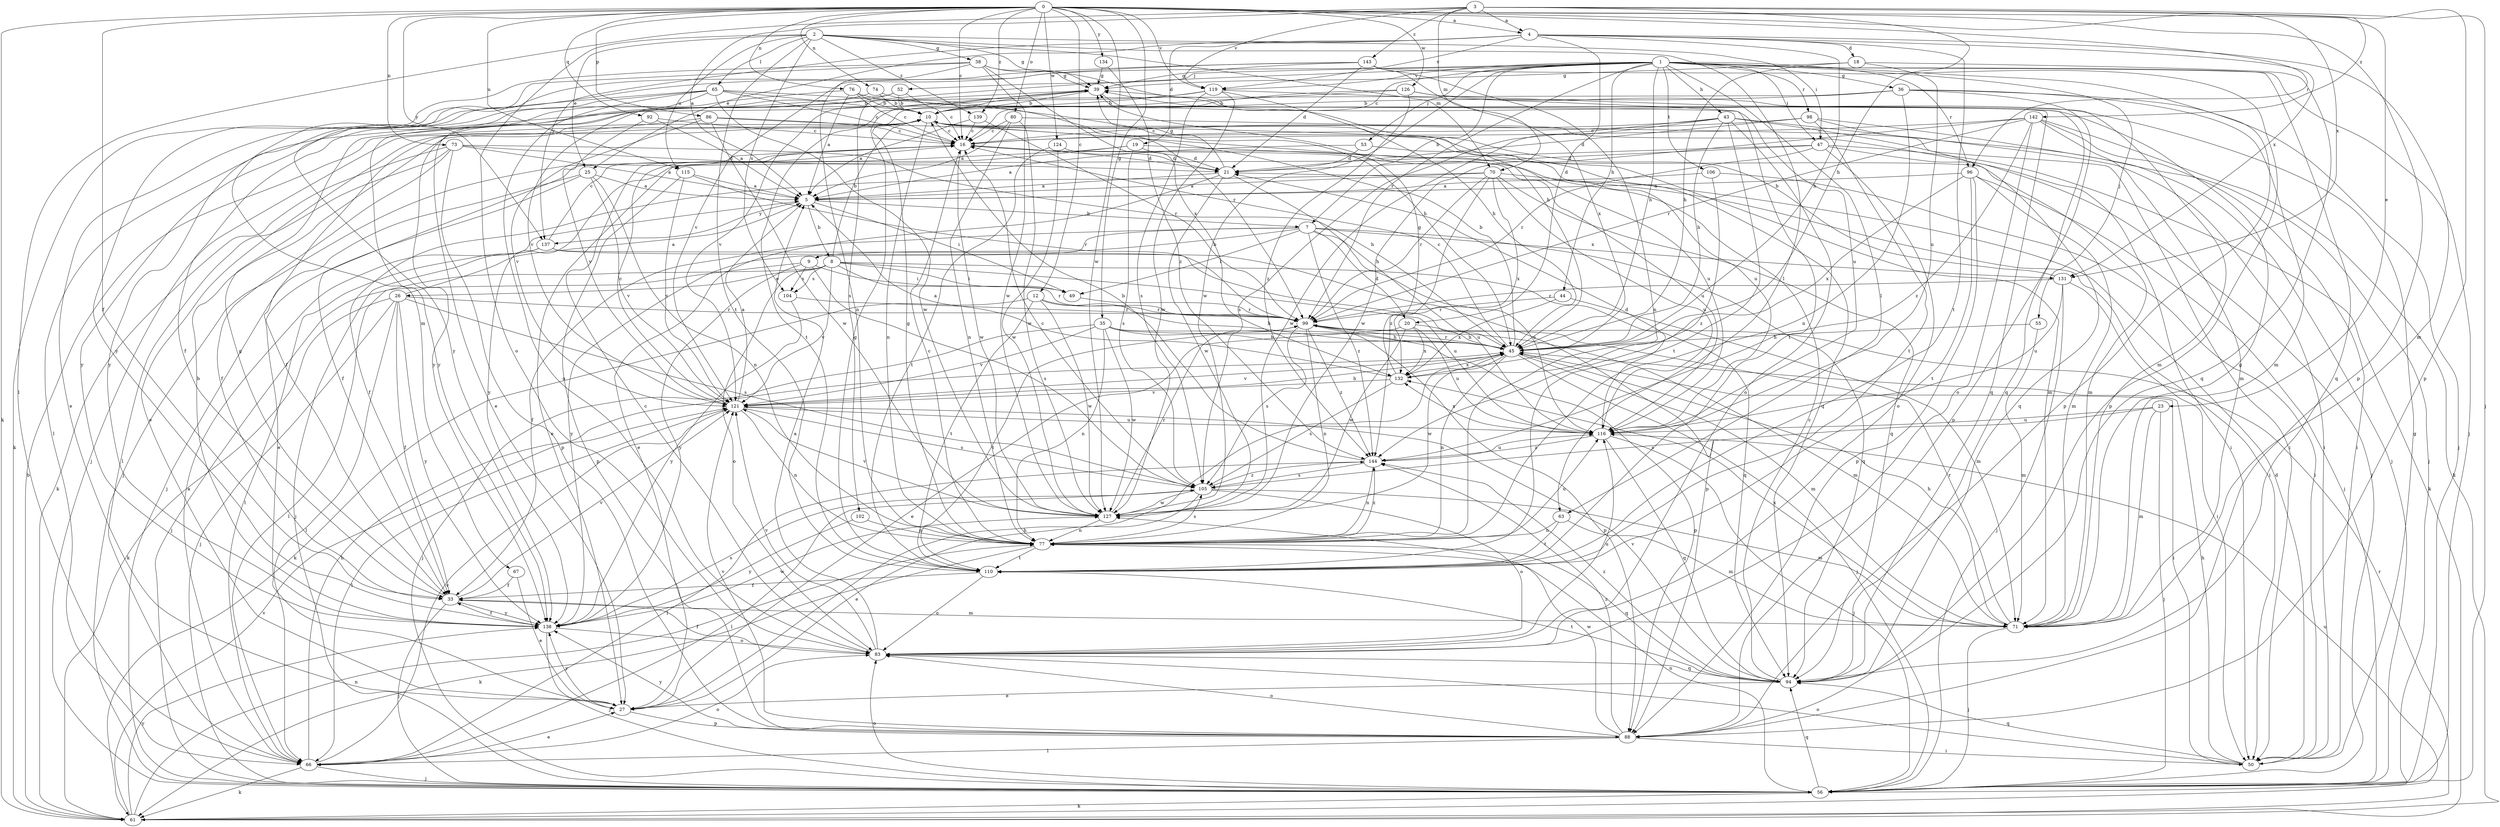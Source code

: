 strict digraph  {
0;
1;
2;
3;
4;
5;
7;
8;
9;
10;
12;
16;
18;
19;
20;
21;
23;
25;
26;
27;
33;
35;
36;
38;
39;
43;
44;
45;
47;
49;
50;
52;
53;
55;
56;
61;
63;
65;
66;
67;
70;
71;
73;
74;
76;
77;
80;
83;
86;
88;
92;
94;
96;
98;
99;
102;
104;
105;
106;
110;
115;
116;
119;
121;
124;
126;
127;
131;
132;
134;
137;
138;
139;
142;
143;
144;
0 -> 4  [label=a];
0 -> 12  [label=c];
0 -> 16  [label=c];
0 -> 23  [label=e];
0 -> 33  [label=f];
0 -> 35  [label=g];
0 -> 61  [label=k];
0 -> 73  [label=n];
0 -> 74  [label=n];
0 -> 76  [label=n];
0 -> 80  [label=o];
0 -> 86  [label=p];
0 -> 88  [label=p];
0 -> 92  [label=q];
0 -> 96  [label=r];
0 -> 115  [label=u];
0 -> 119  [label=v];
0 -> 124  [label=w];
0 -> 126  [label=w];
0 -> 127  [label=w];
0 -> 131  [label=x];
0 -> 134  [label=y];
0 -> 137  [label=y];
0 -> 139  [label=z];
1 -> 7  [label=b];
1 -> 16  [label=c];
1 -> 36  [label=g];
1 -> 43  [label=h];
1 -> 44  [label=h];
1 -> 45  [label=h];
1 -> 47  [label=i];
1 -> 52  [label=j];
1 -> 53  [label=j];
1 -> 55  [label=j];
1 -> 56  [label=j];
1 -> 63  [label=l];
1 -> 67  [label=m];
1 -> 88  [label=p];
1 -> 94  [label=q];
1 -> 96  [label=r];
1 -> 98  [label=r];
1 -> 99  [label=r];
1 -> 102  [label=s];
1 -> 106  [label=t];
1 -> 119  [label=v];
1 -> 127  [label=w];
2 -> 25  [label=e];
2 -> 38  [label=g];
2 -> 39  [label=g];
2 -> 47  [label=i];
2 -> 63  [label=l];
2 -> 65  [label=l];
2 -> 70  [label=m];
2 -> 83  [label=o];
2 -> 104  [label=s];
2 -> 110  [label=t];
2 -> 115  [label=u];
2 -> 139  [label=z];
3 -> 4  [label=a];
3 -> 5  [label=a];
3 -> 45  [label=h];
3 -> 56  [label=j];
3 -> 66  [label=l];
3 -> 70  [label=m];
3 -> 88  [label=p];
3 -> 119  [label=v];
3 -> 142  [label=z];
3 -> 143  [label=z];
4 -> 18  [label=d];
4 -> 19  [label=d];
4 -> 20  [label=d];
4 -> 25  [label=e];
4 -> 45  [label=h];
4 -> 71  [label=m];
4 -> 110  [label=t];
4 -> 119  [label=v];
4 -> 131  [label=x];
4 -> 137  [label=y];
5 -> 7  [label=b];
5 -> 8  [label=b];
5 -> 49  [label=i];
5 -> 137  [label=y];
7 -> 9  [label=b];
7 -> 20  [label=d];
7 -> 33  [label=f];
7 -> 49  [label=i];
7 -> 94  [label=q];
7 -> 116  [label=u];
7 -> 131  [label=x];
7 -> 138  [label=y];
7 -> 144  [label=z];
8 -> 10  [label=b];
8 -> 26  [label=e];
8 -> 49  [label=i];
8 -> 56  [label=j];
8 -> 83  [label=o];
8 -> 94  [label=q];
8 -> 99  [label=r];
8 -> 104  [label=s];
8 -> 116  [label=u];
8 -> 121  [label=v];
9 -> 49  [label=i];
9 -> 66  [label=l];
9 -> 104  [label=s];
9 -> 105  [label=s];
9 -> 138  [label=y];
10 -> 16  [label=c];
10 -> 27  [label=e];
10 -> 50  [label=i];
10 -> 56  [label=j];
10 -> 77  [label=n];
10 -> 94  [label=q];
10 -> 116  [label=u];
12 -> 45  [label=h];
12 -> 61  [label=k];
12 -> 99  [label=r];
12 -> 110  [label=t];
12 -> 127  [label=w];
16 -> 21  [label=d];
16 -> 56  [label=j];
16 -> 116  [label=u];
16 -> 127  [label=w];
18 -> 39  [label=g];
18 -> 45  [label=h];
18 -> 94  [label=q];
18 -> 116  [label=u];
19 -> 21  [label=d];
19 -> 27  [label=e];
19 -> 33  [label=f];
19 -> 71  [label=m];
19 -> 105  [label=s];
20 -> 27  [label=e];
20 -> 45  [label=h];
20 -> 116  [label=u];
20 -> 127  [label=w];
20 -> 132  [label=x];
21 -> 5  [label=a];
21 -> 27  [label=e];
21 -> 39  [label=g];
21 -> 45  [label=h];
21 -> 127  [label=w];
23 -> 56  [label=j];
23 -> 71  [label=m];
23 -> 105  [label=s];
23 -> 116  [label=u];
25 -> 5  [label=a];
25 -> 27  [label=e];
25 -> 56  [label=j];
25 -> 77  [label=n];
25 -> 121  [label=v];
26 -> 5  [label=a];
26 -> 33  [label=f];
26 -> 56  [label=j];
26 -> 61  [label=k];
26 -> 66  [label=l];
26 -> 99  [label=r];
26 -> 105  [label=s];
26 -> 138  [label=y];
27 -> 45  [label=h];
27 -> 88  [label=p];
27 -> 138  [label=y];
33 -> 39  [label=g];
33 -> 56  [label=j];
33 -> 71  [label=m];
33 -> 121  [label=v];
33 -> 138  [label=y];
35 -> 45  [label=h];
35 -> 56  [label=j];
35 -> 71  [label=m];
35 -> 77  [label=n];
35 -> 88  [label=p];
35 -> 121  [label=v];
35 -> 127  [label=w];
36 -> 10  [label=b];
36 -> 56  [label=j];
36 -> 66  [label=l];
36 -> 71  [label=m];
36 -> 77  [label=n];
36 -> 88  [label=p];
38 -> 39  [label=g];
38 -> 45  [label=h];
38 -> 61  [label=k];
38 -> 77  [label=n];
38 -> 127  [label=w];
38 -> 132  [label=x];
38 -> 138  [label=y];
39 -> 10  [label=b];
39 -> 94  [label=q];
39 -> 121  [label=v];
43 -> 16  [label=c];
43 -> 45  [label=h];
43 -> 56  [label=j];
43 -> 83  [label=o];
43 -> 94  [label=q];
43 -> 105  [label=s];
43 -> 110  [label=t];
43 -> 127  [label=w];
44 -> 71  [label=m];
44 -> 99  [label=r];
44 -> 132  [label=x];
45 -> 10  [label=b];
45 -> 16  [label=c];
45 -> 50  [label=i];
45 -> 56  [label=j];
45 -> 71  [label=m];
45 -> 77  [label=n];
45 -> 99  [label=r];
45 -> 121  [label=v];
45 -> 127  [label=w];
45 -> 132  [label=x];
47 -> 21  [label=d];
47 -> 56  [label=j];
47 -> 61  [label=k];
47 -> 83  [label=o];
47 -> 99  [label=r];
47 -> 138  [label=y];
49 -> 99  [label=r];
50 -> 21  [label=d];
50 -> 39  [label=g];
50 -> 45  [label=h];
50 -> 83  [label=o];
50 -> 94  [label=q];
52 -> 10  [label=b];
52 -> 16  [label=c];
52 -> 27  [label=e];
52 -> 138  [label=y];
53 -> 5  [label=a];
53 -> 21  [label=d];
53 -> 71  [label=m];
55 -> 45  [label=h];
55 -> 71  [label=m];
56 -> 61  [label=k];
56 -> 77  [label=n];
56 -> 83  [label=o];
56 -> 94  [label=q];
61 -> 10  [label=b];
61 -> 77  [label=n];
61 -> 99  [label=r];
61 -> 116  [label=u];
61 -> 121  [label=v];
61 -> 138  [label=y];
63 -> 71  [label=m];
63 -> 77  [label=n];
63 -> 110  [label=t];
65 -> 10  [label=b];
65 -> 16  [label=c];
65 -> 27  [label=e];
65 -> 45  [label=h];
65 -> 83  [label=o];
65 -> 121  [label=v];
65 -> 127  [label=w];
65 -> 138  [label=y];
66 -> 5  [label=a];
66 -> 27  [label=e];
66 -> 45  [label=h];
66 -> 56  [label=j];
66 -> 61  [label=k];
66 -> 83  [label=o];
66 -> 121  [label=v];
67 -> 27  [label=e];
67 -> 33  [label=f];
70 -> 5  [label=a];
70 -> 33  [label=f];
70 -> 50  [label=i];
70 -> 94  [label=q];
70 -> 99  [label=r];
70 -> 116  [label=u];
70 -> 132  [label=x];
70 -> 144  [label=z];
71 -> 39  [label=g];
71 -> 45  [label=h];
71 -> 56  [label=j];
71 -> 99  [label=r];
71 -> 132  [label=x];
73 -> 5  [label=a];
73 -> 21  [label=d];
73 -> 33  [label=f];
73 -> 45  [label=h];
73 -> 61  [label=k];
73 -> 66  [label=l];
73 -> 88  [label=p];
74 -> 10  [label=b];
74 -> 33  [label=f];
74 -> 99  [label=r];
76 -> 5  [label=a];
76 -> 10  [label=b];
76 -> 16  [label=c];
76 -> 116  [label=u];
76 -> 138  [label=y];
77 -> 16  [label=c];
77 -> 39  [label=g];
77 -> 61  [label=k];
77 -> 94  [label=q];
77 -> 105  [label=s];
77 -> 110  [label=t];
77 -> 116  [label=u];
77 -> 144  [label=z];
80 -> 5  [label=a];
80 -> 16  [label=c];
80 -> 50  [label=i];
80 -> 77  [label=n];
80 -> 127  [label=w];
83 -> 5  [label=a];
83 -> 16  [label=c];
83 -> 33  [label=f];
83 -> 94  [label=q];
83 -> 116  [label=u];
83 -> 121  [label=v];
86 -> 16  [label=c];
86 -> 33  [label=f];
86 -> 116  [label=u];
86 -> 121  [label=v];
86 -> 127  [label=w];
88 -> 50  [label=i];
88 -> 66  [label=l];
88 -> 83  [label=o];
88 -> 121  [label=v];
88 -> 127  [label=w];
88 -> 138  [label=y];
88 -> 144  [label=z];
92 -> 5  [label=a];
92 -> 16  [label=c];
92 -> 121  [label=v];
94 -> 16  [label=c];
94 -> 27  [label=e];
94 -> 110  [label=t];
94 -> 121  [label=v];
94 -> 144  [label=z];
96 -> 5  [label=a];
96 -> 56  [label=j];
96 -> 71  [label=m];
96 -> 88  [label=p];
96 -> 110  [label=t];
96 -> 132  [label=x];
98 -> 16  [label=c];
98 -> 21  [label=d];
98 -> 50  [label=i];
98 -> 56  [label=j];
98 -> 110  [label=t];
99 -> 45  [label=h];
99 -> 77  [label=n];
99 -> 88  [label=p];
99 -> 105  [label=s];
99 -> 110  [label=t];
99 -> 144  [label=z];
102 -> 77  [label=n];
102 -> 138  [label=y];
104 -> 99  [label=r];
104 -> 138  [label=y];
105 -> 16  [label=c];
105 -> 27  [label=e];
105 -> 66  [label=l];
105 -> 71  [label=m];
105 -> 83  [label=o];
105 -> 127  [label=w];
105 -> 144  [label=z];
106 -> 5  [label=a];
106 -> 50  [label=i];
106 -> 144  [label=z];
110 -> 33  [label=f];
110 -> 39  [label=g];
110 -> 83  [label=o];
115 -> 5  [label=a];
115 -> 88  [label=p];
115 -> 99  [label=r];
115 -> 121  [label=v];
116 -> 21  [label=d];
116 -> 56  [label=j];
116 -> 94  [label=q];
116 -> 132  [label=x];
116 -> 144  [label=z];
119 -> 10  [label=b];
119 -> 45  [label=h];
119 -> 105  [label=s];
119 -> 110  [label=t];
119 -> 127  [label=w];
119 -> 138  [label=y];
121 -> 5  [label=a];
121 -> 16  [label=c];
121 -> 45  [label=h];
121 -> 66  [label=l];
121 -> 77  [label=n];
121 -> 105  [label=s];
121 -> 116  [label=u];
124 -> 21  [label=d];
124 -> 110  [label=t];
124 -> 127  [label=w];
126 -> 10  [label=b];
126 -> 71  [label=m];
126 -> 94  [label=q];
126 -> 110  [label=t];
126 -> 144  [label=z];
127 -> 77  [label=n];
127 -> 99  [label=r];
127 -> 121  [label=v];
131 -> 10  [label=b];
131 -> 50  [label=i];
131 -> 56  [label=j];
131 -> 99  [label=r];
131 -> 116  [label=u];
132 -> 5  [label=a];
132 -> 39  [label=g];
132 -> 105  [label=s];
132 -> 121  [label=v];
134 -> 39  [label=g];
134 -> 144  [label=z];
137 -> 16  [label=c];
137 -> 56  [label=j];
137 -> 66  [label=l];
137 -> 88  [label=p];
137 -> 116  [label=u];
138 -> 10  [label=b];
138 -> 33  [label=f];
138 -> 56  [label=j];
138 -> 83  [label=o];
138 -> 105  [label=s];
138 -> 127  [label=w];
139 -> 5  [label=a];
139 -> 16  [label=c];
139 -> 99  [label=r];
142 -> 16  [label=c];
142 -> 50  [label=i];
142 -> 61  [label=k];
142 -> 71  [label=m];
142 -> 83  [label=o];
142 -> 99  [label=r];
142 -> 127  [label=w];
142 -> 144  [label=z];
143 -> 21  [label=d];
143 -> 39  [label=g];
143 -> 77  [label=n];
143 -> 88  [label=p];
143 -> 121  [label=v];
143 -> 132  [label=x];
143 -> 138  [label=y];
144 -> 10  [label=b];
144 -> 66  [label=l];
144 -> 77  [label=n];
144 -> 105  [label=s];
144 -> 116  [label=u];
}

